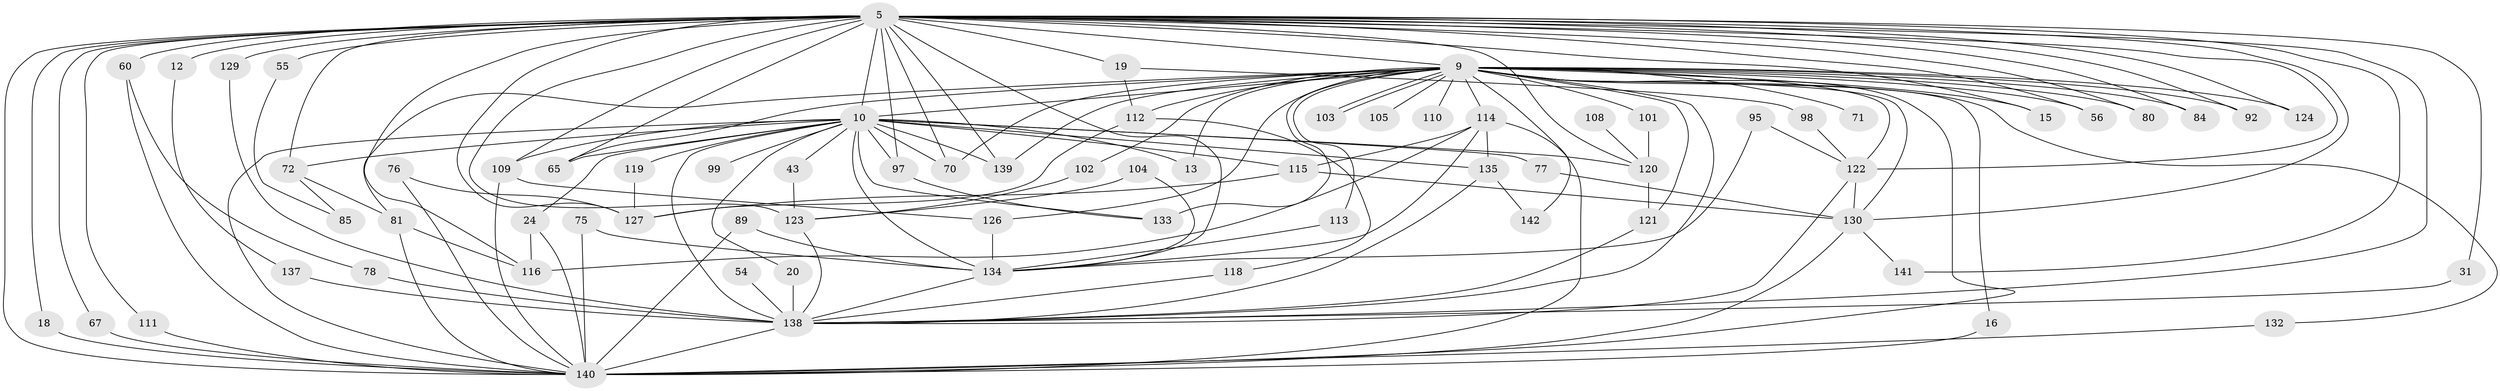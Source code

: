 // original degree distribution, {16: 0.014084507042253521, 36: 0.007042253521126761, 19: 0.014084507042253521, 30: 0.014084507042253521, 31: 0.007042253521126761, 21: 0.007042253521126761, 26: 0.007042253521126761, 4: 0.1267605633802817, 3: 0.2112676056338028, 2: 0.5140845070422535, 6: 0.035211267605633804, 5: 0.028169014084507043, 7: 0.007042253521126761, 9: 0.007042253521126761}
// Generated by graph-tools (version 1.1) at 2025/46/03/09/25 04:46:30]
// undirected, 71 vertices, 151 edges
graph export_dot {
graph [start="1"]
  node [color=gray90,style=filled];
  5 [super="+4"];
  9 [super="+2"];
  10 [super="+7"];
  12;
  13;
  15;
  16;
  18;
  19;
  20;
  24;
  31;
  43;
  54;
  55;
  56;
  60 [super="+22"];
  65 [super="+51"];
  67;
  70 [super="+47"];
  71;
  72 [super="+32"];
  75;
  76;
  77;
  78 [super="+48+30"];
  80;
  81 [super="+44"];
  84 [super="+74"];
  85;
  89;
  92;
  95;
  97 [super="+39"];
  98;
  99;
  101;
  102;
  103;
  104;
  105;
  108;
  109 [super="+64+53"];
  110 [super="+50"];
  111;
  112 [super="+33"];
  113;
  114 [super="+82"];
  115 [super="+14"];
  116 [super="+86+96"];
  118;
  119;
  120 [super="+106+57"];
  121 [super="+45"];
  122 [super="+59"];
  123 [super="+17"];
  124;
  126 [super="+46"];
  127 [super="+117"];
  129;
  130 [super="+128"];
  132;
  133 [super="+63+88+107"];
  134 [super="+131"];
  135 [super="+79"];
  137;
  138 [super="+125+136+8"];
  139 [super="+69"];
  140 [super="+91+94+37+26+6"];
  141;
  142;
  5 -- 9 [weight=4];
  5 -- 10 [weight=4];
  5 -- 12 [weight=2];
  5 -- 15;
  5 -- 18;
  5 -- 19 [weight=2];
  5 -- 31;
  5 -- 55 [weight=2];
  5 -- 60 [weight=2];
  5 -- 123 [weight=2];
  5 -- 124;
  5 -- 129;
  5 -- 130;
  5 -- 134 [weight=3];
  5 -- 141;
  5 -- 65;
  5 -- 67;
  5 -- 80;
  5 -- 92;
  5 -- 109 [weight=3];
  5 -- 111;
  5 -- 56;
  5 -- 97;
  5 -- 84;
  5 -- 120 [weight=3];
  5 -- 72;
  5 -- 127;
  5 -- 139;
  5 -- 70;
  5 -- 116 [weight=3];
  5 -- 140 [weight=4];
  5 -- 138 [weight=4];
  5 -- 122;
  9 -- 10 [weight=4];
  9 -- 80;
  9 -- 81;
  9 -- 102;
  9 -- 103;
  9 -- 103;
  9 -- 110 [weight=3];
  9 -- 112 [weight=2];
  9 -- 132;
  9 -- 138 [weight=5];
  9 -- 142;
  9 -- 71;
  9 -- 139 [weight=2];
  9 -- 13;
  9 -- 15;
  9 -- 16;
  9 -- 84 [weight=2];
  9 -- 92;
  9 -- 101;
  9 -- 105;
  9 -- 113;
  9 -- 114;
  9 -- 56;
  9 -- 124;
  9 -- 121;
  9 -- 65;
  9 -- 126;
  9 -- 70;
  9 -- 133 [weight=5];
  9 -- 140 [weight=6];
  9 -- 122 [weight=4];
  9 -- 130;
  10 -- 43;
  10 -- 72 [weight=2];
  10 -- 77;
  10 -- 99 [weight=2];
  10 -- 115 [weight=3];
  10 -- 119;
  10 -- 135 [weight=2];
  10 -- 70;
  10 -- 140 [weight=5];
  10 -- 13;
  10 -- 20;
  10 -- 24;
  10 -- 97 [weight=2];
  10 -- 120 [weight=3];
  10 -- 65;
  10 -- 109;
  10 -- 139;
  10 -- 133;
  10 -- 138 [weight=5];
  10 -- 134 [weight=2];
  12 -- 137;
  16 -- 140;
  18 -- 140;
  19 -- 98;
  19 -- 112;
  20 -- 138;
  24 -- 116;
  24 -- 140;
  31 -- 138;
  43 -- 123;
  54 -- 138 [weight=2];
  55 -- 85;
  60 -- 78;
  60 -- 140;
  67 -- 140;
  72 -- 85;
  72 -- 81;
  75 -- 140;
  75 -- 134;
  76 -- 127;
  76 -- 140;
  77 -- 130;
  78 -- 138 [weight=5];
  81 -- 116;
  81 -- 140;
  89 -- 140;
  89 -- 134;
  95 -- 134;
  95 -- 122;
  97 -- 133;
  98 -- 122;
  101 -- 120;
  102 -- 123;
  104 -- 123;
  104 -- 134;
  108 -- 120;
  109 -- 126;
  109 -- 140 [weight=2];
  111 -- 140;
  112 -- 118;
  112 -- 127;
  113 -- 134;
  114 -- 115;
  114 -- 135;
  114 -- 116;
  114 -- 140;
  114 -- 134;
  115 -- 127 [weight=2];
  115 -- 130;
  118 -- 138;
  119 -- 127;
  120 -- 121;
  121 -- 138;
  122 -- 138 [weight=2];
  122 -- 130;
  123 -- 138;
  126 -- 134;
  129 -- 138;
  130 -- 141;
  130 -- 140 [weight=2];
  132 -- 140;
  134 -- 138 [weight=3];
  135 -- 142;
  135 -- 138;
  137 -- 138;
  138 -- 140 [weight=5];
}
